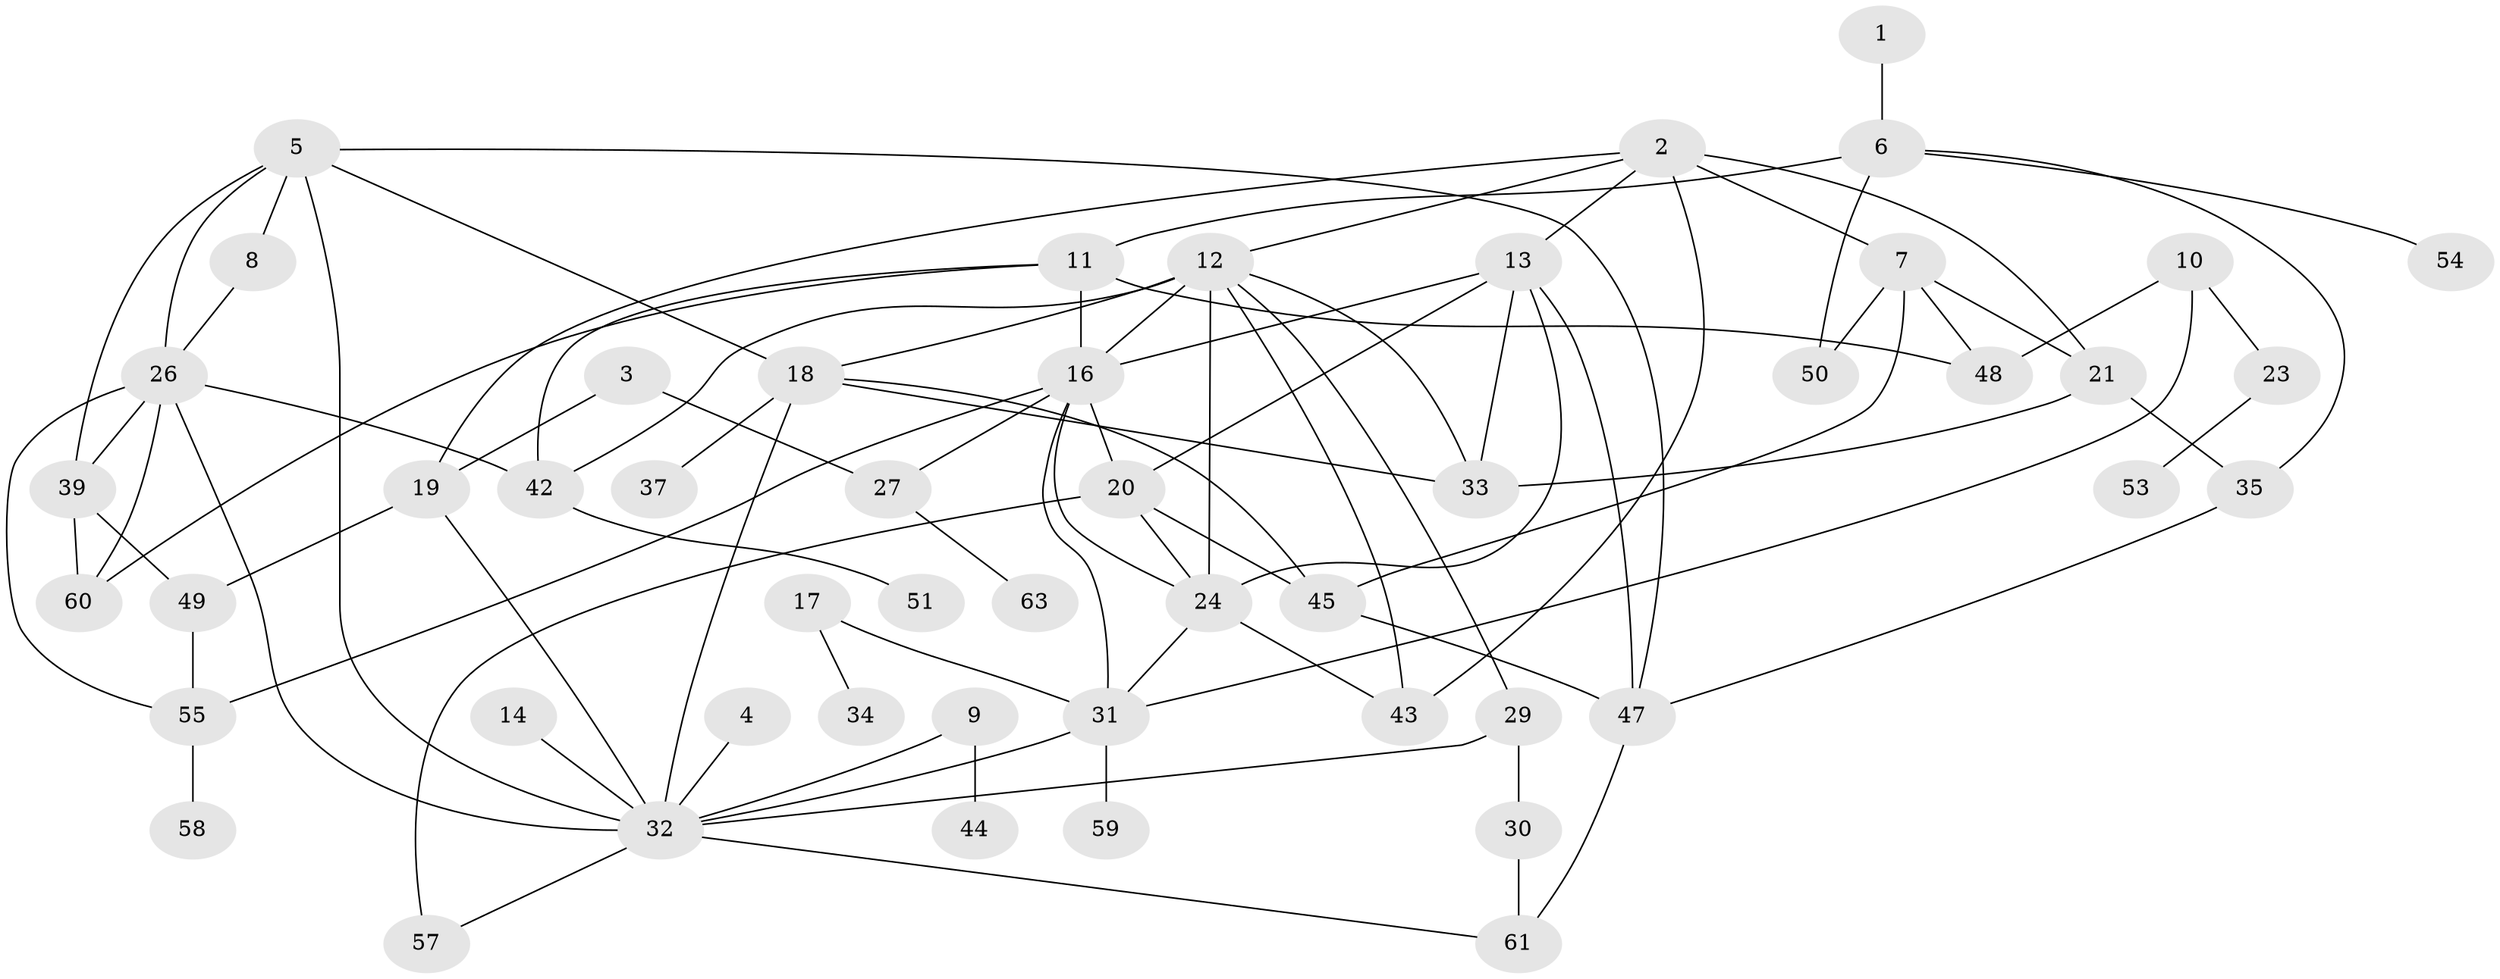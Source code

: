 // original degree distribution, {1: 0.2, 4: 0.12307692307692308, 2: 0.23076923076923078, 3: 0.24615384615384617, 0: 0.1, 7: 0.007692307692307693, 6: 0.023076923076923078, 5: 0.06923076923076923}
// Generated by graph-tools (version 1.1) at 2025/48/03/04/25 22:48:18]
// undirected, 51 vertices, 89 edges
graph export_dot {
  node [color=gray90,style=filled];
  1;
  2;
  3;
  4;
  5;
  6;
  7;
  8;
  9;
  10;
  11;
  12;
  13;
  14;
  16;
  17;
  18;
  19;
  20;
  21;
  23;
  24;
  26;
  27;
  29;
  30;
  31;
  32;
  33;
  34;
  35;
  37;
  39;
  42;
  43;
  44;
  45;
  47;
  48;
  49;
  50;
  51;
  53;
  54;
  55;
  57;
  58;
  59;
  60;
  61;
  63;
  1 -- 6 [weight=1.0];
  2 -- 7 [weight=1.0];
  2 -- 12 [weight=1.0];
  2 -- 13 [weight=1.0];
  2 -- 19 [weight=1.0];
  2 -- 21 [weight=1.0];
  2 -- 43 [weight=1.0];
  3 -- 19 [weight=1.0];
  3 -- 27 [weight=1.0];
  4 -- 32 [weight=1.0];
  5 -- 8 [weight=1.0];
  5 -- 18 [weight=1.0];
  5 -- 26 [weight=1.0];
  5 -- 32 [weight=1.0];
  5 -- 39 [weight=1.0];
  5 -- 47 [weight=1.0];
  6 -- 11 [weight=1.0];
  6 -- 35 [weight=1.0];
  6 -- 50 [weight=1.0];
  6 -- 54 [weight=1.0];
  7 -- 21 [weight=1.0];
  7 -- 45 [weight=1.0];
  7 -- 48 [weight=1.0];
  7 -- 50 [weight=1.0];
  8 -- 26 [weight=1.0];
  9 -- 32 [weight=1.0];
  9 -- 44 [weight=1.0];
  10 -- 23 [weight=1.0];
  10 -- 31 [weight=1.0];
  10 -- 48 [weight=1.0];
  11 -- 16 [weight=1.0];
  11 -- 42 [weight=1.0];
  11 -- 48 [weight=1.0];
  11 -- 60 [weight=1.0];
  12 -- 16 [weight=1.0];
  12 -- 18 [weight=1.0];
  12 -- 24 [weight=1.0];
  12 -- 29 [weight=1.0];
  12 -- 33 [weight=1.0];
  12 -- 42 [weight=1.0];
  12 -- 43 [weight=1.0];
  13 -- 16 [weight=1.0];
  13 -- 20 [weight=1.0];
  13 -- 24 [weight=1.0];
  13 -- 33 [weight=1.0];
  13 -- 47 [weight=1.0];
  14 -- 32 [weight=1.0];
  16 -- 20 [weight=2.0];
  16 -- 24 [weight=1.0];
  16 -- 27 [weight=1.0];
  16 -- 31 [weight=1.0];
  16 -- 55 [weight=1.0];
  17 -- 31 [weight=1.0];
  17 -- 34 [weight=1.0];
  18 -- 32 [weight=2.0];
  18 -- 33 [weight=1.0];
  18 -- 37 [weight=1.0];
  18 -- 45 [weight=1.0];
  19 -- 32 [weight=1.0];
  19 -- 49 [weight=1.0];
  20 -- 24 [weight=1.0];
  20 -- 45 [weight=1.0];
  20 -- 57 [weight=2.0];
  21 -- 33 [weight=2.0];
  21 -- 35 [weight=1.0];
  23 -- 53 [weight=1.0];
  24 -- 31 [weight=1.0];
  24 -- 43 [weight=1.0];
  26 -- 32 [weight=1.0];
  26 -- 39 [weight=2.0];
  26 -- 42 [weight=1.0];
  26 -- 55 [weight=1.0];
  26 -- 60 [weight=1.0];
  27 -- 63 [weight=1.0];
  29 -- 30 [weight=1.0];
  29 -- 32 [weight=1.0];
  30 -- 61 [weight=1.0];
  31 -- 32 [weight=2.0];
  31 -- 59 [weight=1.0];
  32 -- 57 [weight=1.0];
  32 -- 61 [weight=1.0];
  35 -- 47 [weight=1.0];
  39 -- 49 [weight=1.0];
  39 -- 60 [weight=1.0];
  42 -- 51 [weight=1.0];
  45 -- 47 [weight=1.0];
  47 -- 61 [weight=1.0];
  49 -- 55 [weight=1.0];
  55 -- 58 [weight=1.0];
}
